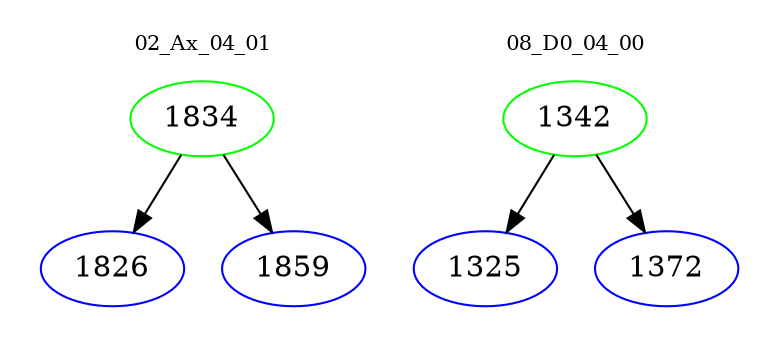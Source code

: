 digraph{
subgraph cluster_0 {
color = white
label = "02_Ax_04_01";
fontsize=10;
T0_1834 [label="1834", color="green"]
T0_1834 -> T0_1826 [color="black"]
T0_1826 [label="1826", color="blue"]
T0_1834 -> T0_1859 [color="black"]
T0_1859 [label="1859", color="blue"]
}
subgraph cluster_1 {
color = white
label = "08_D0_04_00";
fontsize=10;
T1_1342 [label="1342", color="green"]
T1_1342 -> T1_1325 [color="black"]
T1_1325 [label="1325", color="blue"]
T1_1342 -> T1_1372 [color="black"]
T1_1372 [label="1372", color="blue"]
}
}
